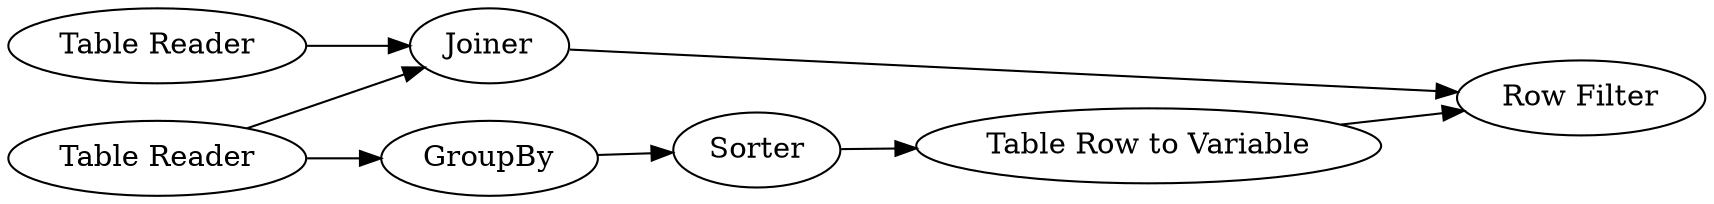 digraph {
	23 -> 21
	18 -> 19
	19 -> 20
	22 -> 17
	21 -> 20
	17 -> 18
	22 -> 21
	20 [label="Row Filter"]
	22 [label="Table Reader"]
	23 [label="Table Reader"]
	18 [label=Sorter]
	21 [label=Joiner]
	17 [label=GroupBy]
	19 [label="Table Row to Variable"]
	rankdir=LR
}
